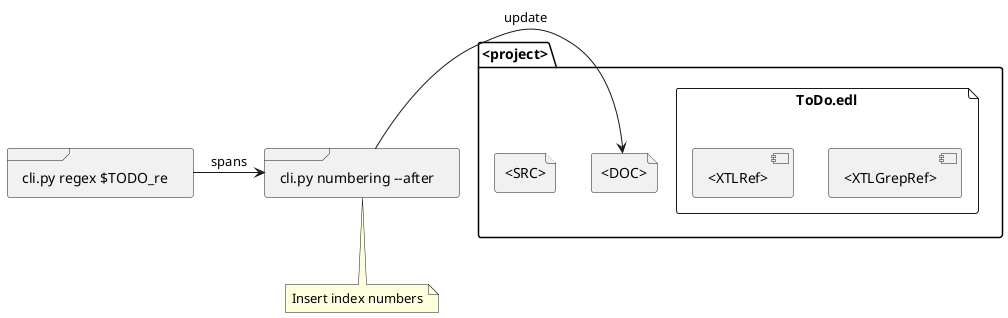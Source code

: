 @startuml


frame "cli.py regex $TODO_re" as cli_rx {
}

frame "cli.py numbering --after" as cli_nr {
}


folder "<project>" {

  file "<DOC>" as DOC {
  }
  file "<SRC>" as SRC {
  }

  file "ToDo.edl" as ToDo_edl {
    
    component "<XTLGrepRef>" as xtlgrepref {
    }
    component "<XTLRef>" as xtlref {
    }
  }

}



cli_rx -> cli_nr : spans
cli_nr -> DOC : update
note bottom of cli_nr {
  Insert index numbers
}


@enduml
